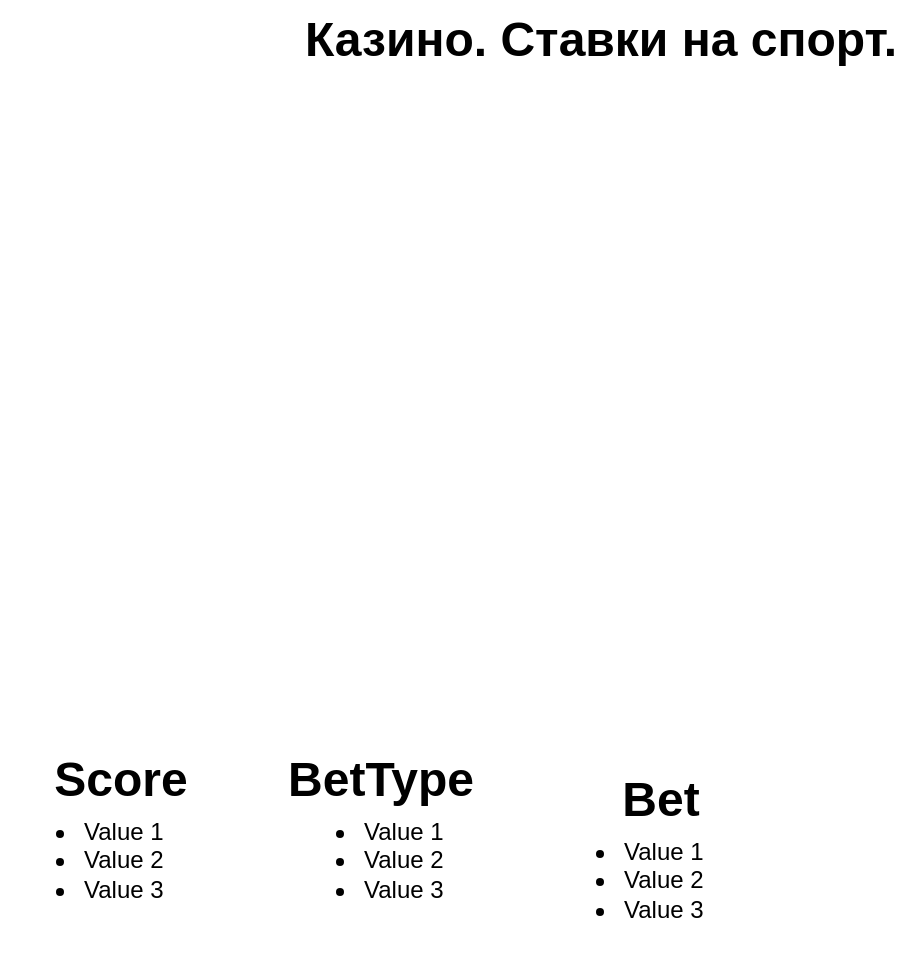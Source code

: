 <mxfile version="22.0.8" type="github">
  <diagram name="Page-1" id="DR3L-FOkMYrlr2p97ex0">
    <mxGraphModel dx="1026" dy="572" grid="1" gridSize="10" guides="1" tooltips="1" connect="1" arrows="1" fold="1" page="1" pageScale="1" pageWidth="850" pageHeight="1100" math="0" shadow="0">
      <root>
        <mxCell id="0" />
        <mxCell id="1" parent="0" />
        <mxCell id="NTPOKOpAGO5fMDEsrDxL-1" value="&lt;ul&gt;&lt;li&gt;Value 1&lt;/li&gt;&lt;li&gt;Value 2&lt;/li&gt;&lt;li&gt;Value 3&lt;/li&gt;&lt;/ul&gt;" style="text;strokeColor=none;fillColor=none;html=1;whiteSpace=wrap;verticalAlign=middle;overflow=hidden;" vertex="1" parent="1">
          <mxGeometry x="110" y="400" width="100" height="80" as="geometry" />
        </mxCell>
        <mxCell id="NTPOKOpAGO5fMDEsrDxL-2" value="Score" style="text;strokeColor=none;fillColor=none;html=1;fontSize=24;fontStyle=1;verticalAlign=middle;align=center;" vertex="1" parent="1">
          <mxGeometry x="120" y="380" width="100" height="40" as="geometry" />
        </mxCell>
        <mxCell id="NTPOKOpAGO5fMDEsrDxL-3" value="&lt;ul&gt;&lt;li&gt;Value 1&lt;/li&gt;&lt;li&gt;Value 2&lt;/li&gt;&lt;li&gt;Value 3&lt;/li&gt;&lt;/ul&gt;" style="text;strokeColor=none;fillColor=none;html=1;whiteSpace=wrap;verticalAlign=middle;overflow=hidden;" vertex="1" parent="1">
          <mxGeometry x="250" y="400" width="100" height="80" as="geometry" />
        </mxCell>
        <mxCell id="NTPOKOpAGO5fMDEsrDxL-4" value="BetType" style="text;strokeColor=none;fillColor=none;html=1;fontSize=24;fontStyle=1;verticalAlign=middle;align=center;" vertex="1" parent="1">
          <mxGeometry x="250" y="380" width="100" height="40" as="geometry" />
        </mxCell>
        <mxCell id="NTPOKOpAGO5fMDEsrDxL-5" value="&lt;ul&gt;&lt;li&gt;Value 1&lt;/li&gt;&lt;li&gt;Value 2&lt;/li&gt;&lt;li&gt;Value 3&lt;/li&gt;&lt;/ul&gt;" style="text;strokeColor=none;fillColor=none;html=1;whiteSpace=wrap;verticalAlign=middle;overflow=hidden;" vertex="1" parent="1">
          <mxGeometry x="380" y="410" width="100" height="80" as="geometry" />
        </mxCell>
        <mxCell id="NTPOKOpAGO5fMDEsrDxL-6" value="Bet" style="text;strokeColor=none;fillColor=none;html=1;fontSize=24;fontStyle=1;verticalAlign=middle;align=center;" vertex="1" parent="1">
          <mxGeometry x="390" y="390" width="100" height="40" as="geometry" />
        </mxCell>
        <mxCell id="NTPOKOpAGO5fMDEsrDxL-7" value="Казино. Ставки на спорт." style="text;strokeColor=none;fillColor=none;html=1;fontSize=24;fontStyle=1;verticalAlign=middle;align=center;" vertex="1" parent="1">
          <mxGeometry x="360" y="10" width="100" height="40" as="geometry" />
        </mxCell>
      </root>
    </mxGraphModel>
  </diagram>
</mxfile>
